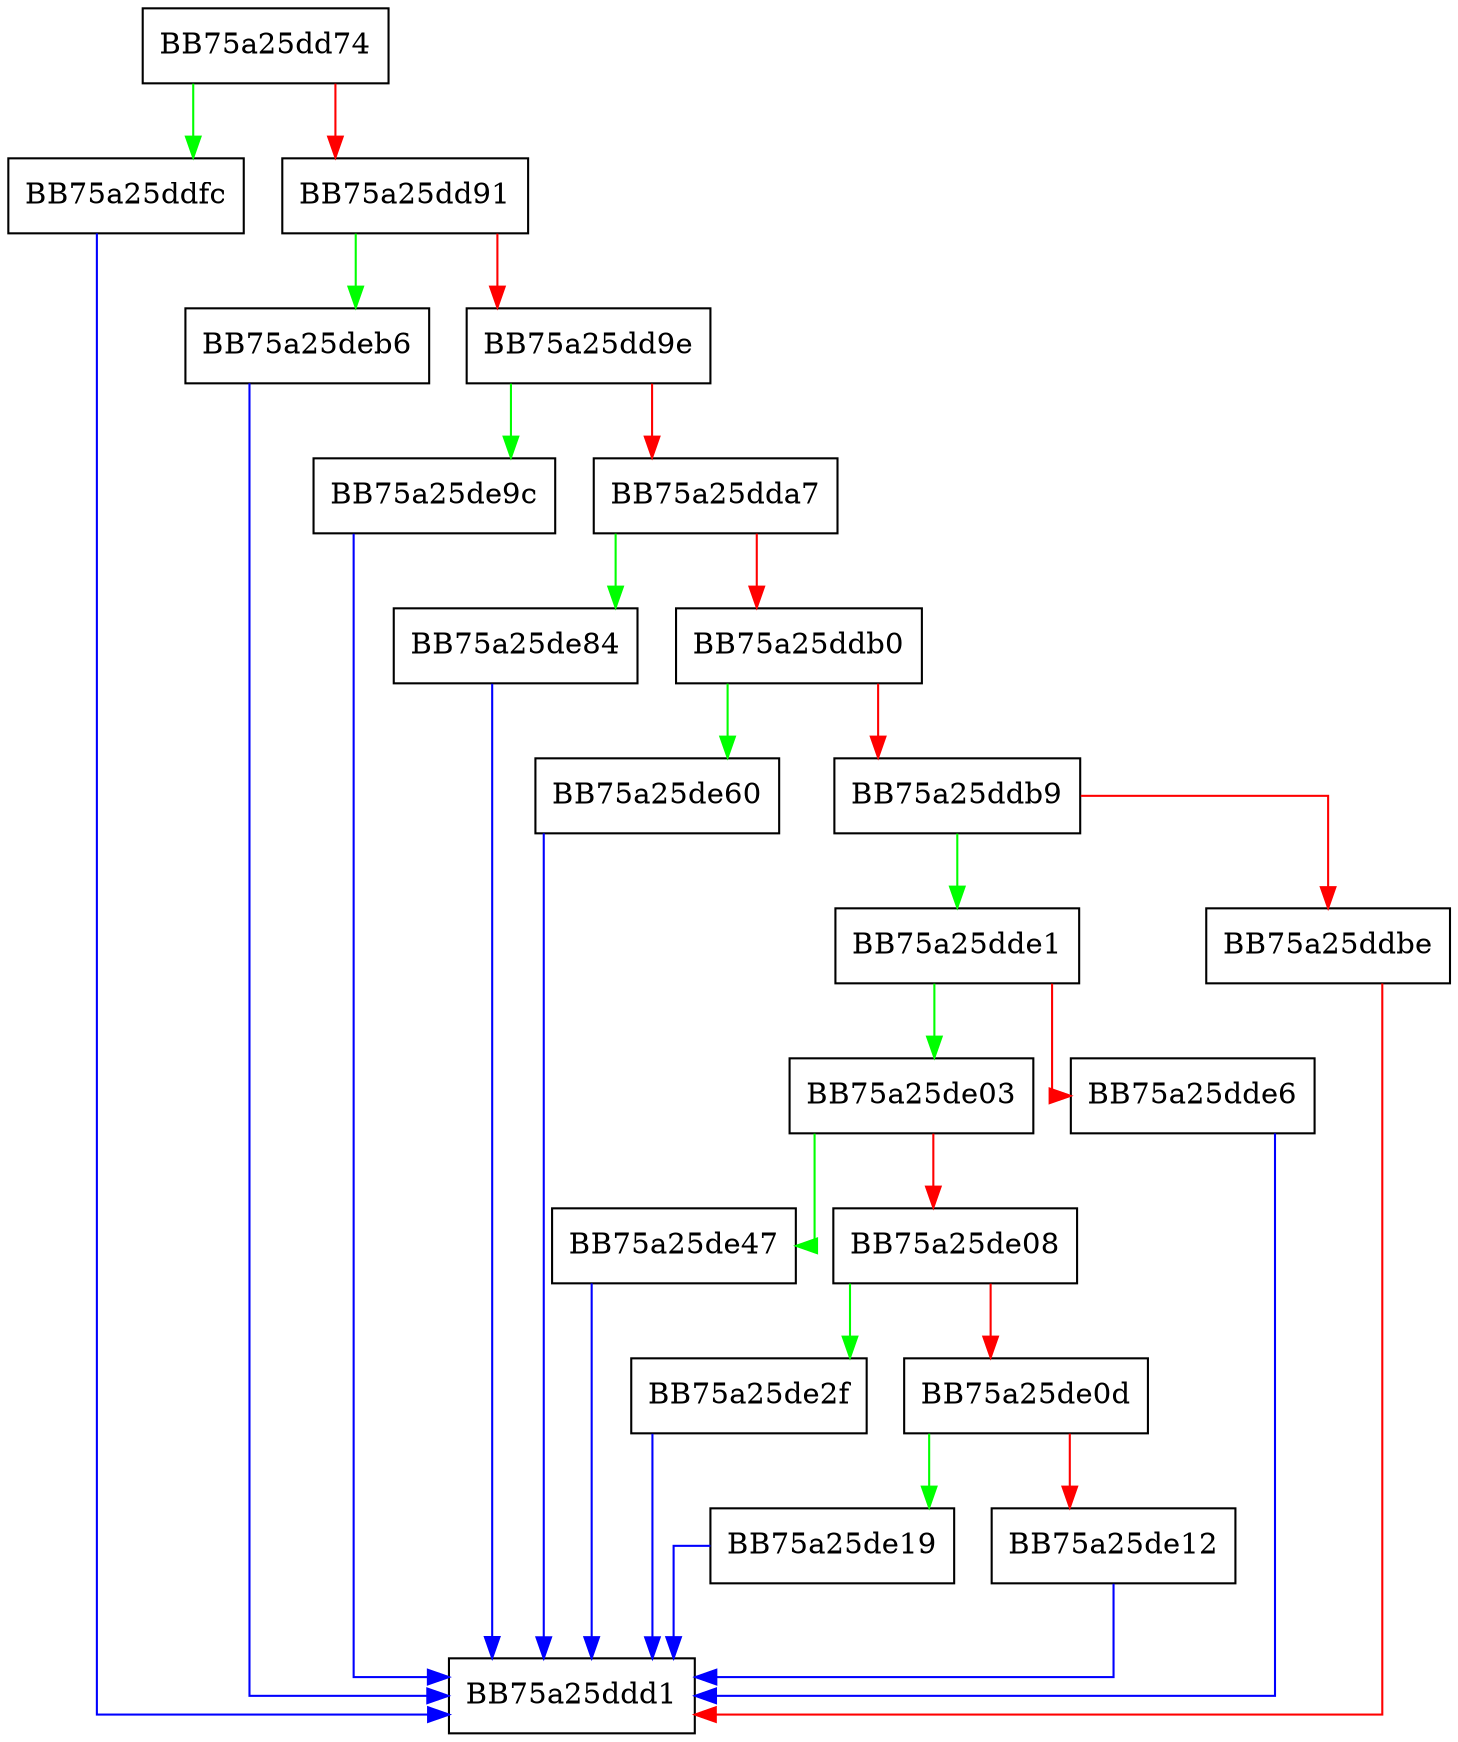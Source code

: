 digraph SetAttribute {
  node [shape="box"];
  graph [splines=ortho];
  BB75a25dd74 -> BB75a25ddfc [color="green"];
  BB75a25dd74 -> BB75a25dd91 [color="red"];
  BB75a25dd91 -> BB75a25deb6 [color="green"];
  BB75a25dd91 -> BB75a25dd9e [color="red"];
  BB75a25dd9e -> BB75a25de9c [color="green"];
  BB75a25dd9e -> BB75a25dda7 [color="red"];
  BB75a25dda7 -> BB75a25de84 [color="green"];
  BB75a25dda7 -> BB75a25ddb0 [color="red"];
  BB75a25ddb0 -> BB75a25de60 [color="green"];
  BB75a25ddb0 -> BB75a25ddb9 [color="red"];
  BB75a25ddb9 -> BB75a25dde1 [color="green"];
  BB75a25ddb9 -> BB75a25ddbe [color="red"];
  BB75a25ddbe -> BB75a25ddd1 [color="red"];
  BB75a25dde1 -> BB75a25de03 [color="green"];
  BB75a25dde1 -> BB75a25dde6 [color="red"];
  BB75a25dde6 -> BB75a25ddd1 [color="blue"];
  BB75a25ddfc -> BB75a25ddd1 [color="blue"];
  BB75a25de03 -> BB75a25de47 [color="green"];
  BB75a25de03 -> BB75a25de08 [color="red"];
  BB75a25de08 -> BB75a25de2f [color="green"];
  BB75a25de08 -> BB75a25de0d [color="red"];
  BB75a25de0d -> BB75a25de19 [color="green"];
  BB75a25de0d -> BB75a25de12 [color="red"];
  BB75a25de12 -> BB75a25ddd1 [color="blue"];
  BB75a25de19 -> BB75a25ddd1 [color="blue"];
  BB75a25de2f -> BB75a25ddd1 [color="blue"];
  BB75a25de47 -> BB75a25ddd1 [color="blue"];
  BB75a25de60 -> BB75a25ddd1 [color="blue"];
  BB75a25de84 -> BB75a25ddd1 [color="blue"];
  BB75a25de9c -> BB75a25ddd1 [color="blue"];
  BB75a25deb6 -> BB75a25ddd1 [color="blue"];
}